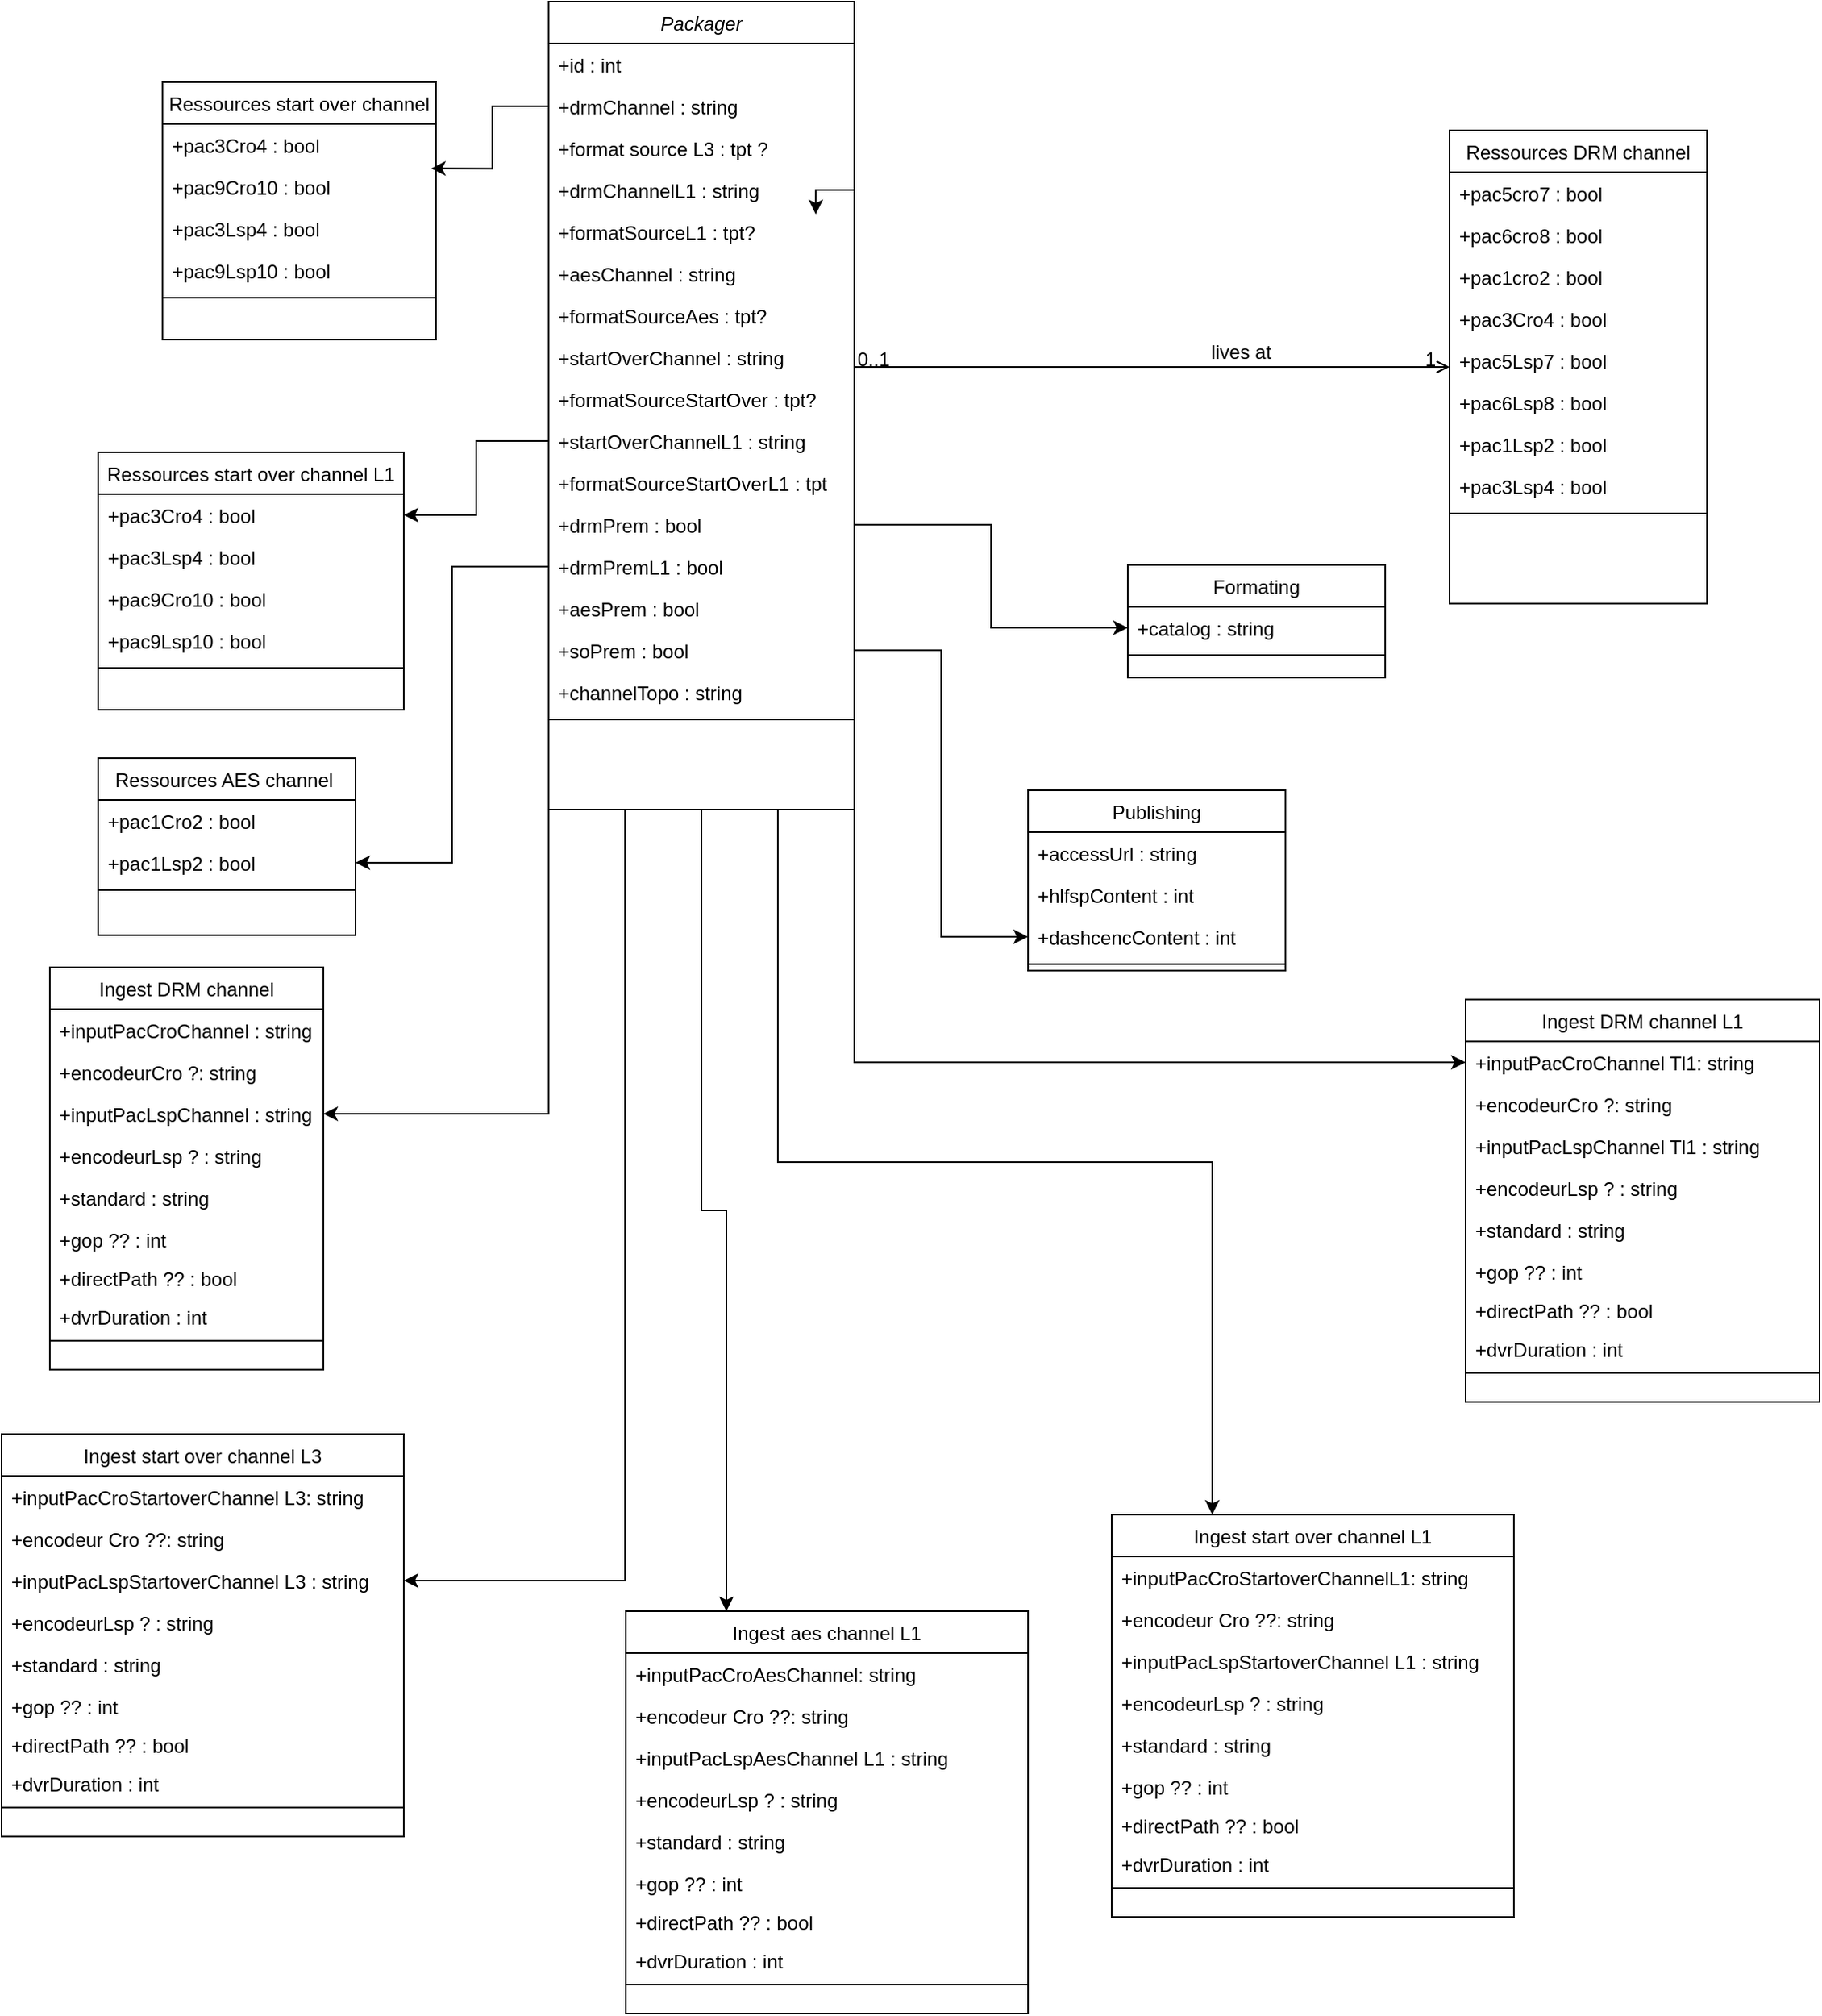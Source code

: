 <mxfile version="21.5.1" type="github">
  <diagram id="C5RBs43oDa-KdzZeNtuy" name="Page-1">
    <mxGraphModel dx="2124" dy="580" grid="1" gridSize="10" guides="1" tooltips="1" connect="1" arrows="1" fold="1" page="1" pageScale="1" pageWidth="827" pageHeight="1169" math="0" shadow="0">
      <root>
        <mxCell id="WIyWlLk6GJQsqaUBKTNV-0" />
        <mxCell id="WIyWlLk6GJQsqaUBKTNV-1" parent="WIyWlLk6GJQsqaUBKTNV-0" />
        <mxCell id="xIP6LmdLplligJ-MeJq0-113" style="edgeStyle=orthogonalEdgeStyle;rounded=0;orthogonalLoop=1;jettySize=auto;html=1;exitX=0;exitY=1;exitDx=0;exitDy=0;entryX=1;entryY=0.5;entryDx=0;entryDy=0;" edge="1" parent="WIyWlLk6GJQsqaUBKTNV-1" source="zkfFHV4jXpPFQw0GAbJ--0" target="xIP6LmdLplligJ-MeJq0-44">
          <mxGeometry relative="1" as="geometry" />
        </mxCell>
        <mxCell id="xIP6LmdLplligJ-MeJq0-120" style="edgeStyle=orthogonalEdgeStyle;rounded=0;orthogonalLoop=1;jettySize=auto;html=1;exitX=1;exitY=1;exitDx=0;exitDy=0;entryX=0;entryY=0.5;entryDx=0;entryDy=0;" edge="1" parent="WIyWlLk6GJQsqaUBKTNV-1" source="zkfFHV4jXpPFQw0GAbJ--0" target="xIP6LmdLplligJ-MeJq0-70">
          <mxGeometry relative="1" as="geometry" />
        </mxCell>
        <mxCell id="xIP6LmdLplligJ-MeJq0-122" style="edgeStyle=orthogonalEdgeStyle;rounded=0;orthogonalLoop=1;jettySize=auto;html=1;exitX=0.75;exitY=1;exitDx=0;exitDy=0;entryX=0.25;entryY=0;entryDx=0;entryDy=0;" edge="1" parent="WIyWlLk6GJQsqaUBKTNV-1" source="zkfFHV4jXpPFQw0GAbJ--0" target="xIP6LmdLplligJ-MeJq0-90">
          <mxGeometry relative="1" as="geometry" />
        </mxCell>
        <mxCell id="xIP6LmdLplligJ-MeJq0-123" style="edgeStyle=orthogonalEdgeStyle;rounded=0;orthogonalLoop=1;jettySize=auto;html=1;exitX=0.25;exitY=1;exitDx=0;exitDy=0;entryX=1;entryY=0.5;entryDx=0;entryDy=0;" edge="1" parent="WIyWlLk6GJQsqaUBKTNV-1" source="zkfFHV4jXpPFQw0GAbJ--0" target="xIP6LmdLplligJ-MeJq0-82">
          <mxGeometry relative="1" as="geometry" />
        </mxCell>
        <mxCell id="xIP6LmdLplligJ-MeJq0-124" style="edgeStyle=orthogonalEdgeStyle;rounded=0;orthogonalLoop=1;jettySize=auto;html=1;exitX=0.5;exitY=1;exitDx=0;exitDy=0;entryX=0.25;entryY=0;entryDx=0;entryDy=0;" edge="1" parent="WIyWlLk6GJQsqaUBKTNV-1" source="zkfFHV4jXpPFQw0GAbJ--0" target="xIP6LmdLplligJ-MeJq0-100">
          <mxGeometry relative="1" as="geometry" />
        </mxCell>
        <mxCell id="zkfFHV4jXpPFQw0GAbJ--0" value="Packager" style="swimlane;fontStyle=2;align=center;verticalAlign=top;childLayout=stackLayout;horizontal=1;startSize=26;horizontalStack=0;resizeParent=1;resizeLast=0;collapsible=1;marginBottom=0;rounded=0;shadow=0;strokeWidth=1;" parent="WIyWlLk6GJQsqaUBKTNV-1" vertex="1">
          <mxGeometry x="210" y="40" width="190" height="502" as="geometry">
            <mxRectangle x="230" y="140" width="160" height="26" as="alternateBounds" />
          </mxGeometry>
        </mxCell>
        <mxCell id="zkfFHV4jXpPFQw0GAbJ--1" value="+id : int" style="text;align=left;verticalAlign=top;spacingLeft=4;spacingRight=4;overflow=hidden;rotatable=0;points=[[0,0.5],[1,0.5]];portConstraint=eastwest;" parent="zkfFHV4jXpPFQw0GAbJ--0" vertex="1">
          <mxGeometry y="26" width="190" height="26" as="geometry" />
        </mxCell>
        <mxCell id="zkfFHV4jXpPFQw0GAbJ--2" value="+drmChannel : string" style="text;align=left;verticalAlign=top;spacingLeft=4;spacingRight=4;overflow=hidden;rotatable=0;points=[[0,0.5],[1,0.5]];portConstraint=eastwest;rounded=0;shadow=0;html=0;" parent="zkfFHV4jXpPFQw0GAbJ--0" vertex="1">
          <mxGeometry y="52" width="190" height="26" as="geometry" />
        </mxCell>
        <mxCell id="zkfFHV4jXpPFQw0GAbJ--3" value="+format source L3 : tpt ?" style="text;align=left;verticalAlign=top;spacingLeft=4;spacingRight=4;overflow=hidden;rotatable=0;points=[[0,0.5],[1,0.5]];portConstraint=eastwest;rounded=0;shadow=0;html=0;" parent="zkfFHV4jXpPFQw0GAbJ--0" vertex="1">
          <mxGeometry y="78" width="190" height="26" as="geometry" />
        </mxCell>
        <mxCell id="xIP6LmdLplligJ-MeJq0-117" style="edgeStyle=orthogonalEdgeStyle;rounded=0;orthogonalLoop=1;jettySize=auto;html=1;exitX=1;exitY=0.5;exitDx=0;exitDy=0;entryX=0.874;entryY=0.081;entryDx=0;entryDy=0;entryPerimeter=0;" edge="1" parent="zkfFHV4jXpPFQw0GAbJ--0" source="xIP6LmdLplligJ-MeJq0-0" target="xIP6LmdLplligJ-MeJq0-1">
          <mxGeometry relative="1" as="geometry" />
        </mxCell>
        <mxCell id="xIP6LmdLplligJ-MeJq0-0" value="+drmChannelL1 : string" style="text;align=left;verticalAlign=top;spacingLeft=4;spacingRight=4;overflow=hidden;rotatable=0;points=[[0,0.5],[1,0.5]];portConstraint=eastwest;rounded=0;shadow=0;html=0;" vertex="1" parent="zkfFHV4jXpPFQw0GAbJ--0">
          <mxGeometry y="104" width="190" height="26" as="geometry" />
        </mxCell>
        <mxCell id="xIP6LmdLplligJ-MeJq0-1" value="+formatSourceL1 : tpt?" style="text;align=left;verticalAlign=top;spacingLeft=4;spacingRight=4;overflow=hidden;rotatable=0;points=[[0,0.5],[1,0.5]];portConstraint=eastwest;rounded=0;shadow=0;html=0;" vertex="1" parent="zkfFHV4jXpPFQw0GAbJ--0">
          <mxGeometry y="130" width="190" height="26" as="geometry" />
        </mxCell>
        <mxCell id="xIP6LmdLplligJ-MeJq0-2" value="+aesChannel : string" style="text;align=left;verticalAlign=top;spacingLeft=4;spacingRight=4;overflow=hidden;rotatable=0;points=[[0,0.5],[1,0.5]];portConstraint=eastwest;rounded=0;shadow=0;html=0;" vertex="1" parent="zkfFHV4jXpPFQw0GAbJ--0">
          <mxGeometry y="156" width="190" height="26" as="geometry" />
        </mxCell>
        <mxCell id="xIP6LmdLplligJ-MeJq0-3" value="+formatSourceAes : tpt?" style="text;align=left;verticalAlign=top;spacingLeft=4;spacingRight=4;overflow=hidden;rotatable=0;points=[[0,0.5],[1,0.5]];portConstraint=eastwest;rounded=0;shadow=0;html=0;" vertex="1" parent="zkfFHV4jXpPFQw0GAbJ--0">
          <mxGeometry y="182" width="190" height="26" as="geometry" />
        </mxCell>
        <mxCell id="xIP6LmdLplligJ-MeJq0-4" value="+startOverChannel : string" style="text;align=left;verticalAlign=top;spacingLeft=4;spacingRight=4;overflow=hidden;rotatable=0;points=[[0,0.5],[1,0.5]];portConstraint=eastwest;rounded=0;shadow=0;html=0;" vertex="1" parent="zkfFHV4jXpPFQw0GAbJ--0">
          <mxGeometry y="208" width="190" height="26" as="geometry" />
        </mxCell>
        <mxCell id="xIP6LmdLplligJ-MeJq0-5" value="+formatSourceStartOver : tpt?" style="text;align=left;verticalAlign=top;spacingLeft=4;spacingRight=4;overflow=hidden;rotatable=0;points=[[0,0.5],[1,0.5]];portConstraint=eastwest;rounded=0;shadow=0;html=0;" vertex="1" parent="zkfFHV4jXpPFQw0GAbJ--0">
          <mxGeometry y="234" width="190" height="26" as="geometry" />
        </mxCell>
        <mxCell id="xIP6LmdLplligJ-MeJq0-6" value="+startOverChannelL1 : string" style="text;align=left;verticalAlign=top;spacingLeft=4;spacingRight=4;overflow=hidden;rotatable=0;points=[[0,0.5],[1,0.5]];portConstraint=eastwest;rounded=0;shadow=0;html=0;" vertex="1" parent="zkfFHV4jXpPFQw0GAbJ--0">
          <mxGeometry y="260" width="190" height="26" as="geometry" />
        </mxCell>
        <mxCell id="xIP6LmdLplligJ-MeJq0-7" value="+formatSourceStartOverL1 : tpt" style="text;align=left;verticalAlign=top;spacingLeft=4;spacingRight=4;overflow=hidden;rotatable=0;points=[[0,0.5],[1,0.5]];portConstraint=eastwest;rounded=0;shadow=0;html=0;" vertex="1" parent="zkfFHV4jXpPFQw0GAbJ--0">
          <mxGeometry y="286" width="190" height="26" as="geometry" />
        </mxCell>
        <mxCell id="xIP6LmdLplligJ-MeJq0-8" value="+drmPrem : bool" style="text;align=left;verticalAlign=top;spacingLeft=4;spacingRight=4;overflow=hidden;rotatable=0;points=[[0,0.5],[1,0.5]];portConstraint=eastwest;rounded=0;shadow=0;html=0;" vertex="1" parent="zkfFHV4jXpPFQw0GAbJ--0">
          <mxGeometry y="312" width="190" height="26" as="geometry" />
        </mxCell>
        <mxCell id="xIP6LmdLplligJ-MeJq0-9" value="+drmPremL1 : bool" style="text;align=left;verticalAlign=top;spacingLeft=4;spacingRight=4;overflow=hidden;rotatable=0;points=[[0,0.5],[1,0.5]];portConstraint=eastwest;rounded=0;shadow=0;html=0;" vertex="1" parent="zkfFHV4jXpPFQw0GAbJ--0">
          <mxGeometry y="338" width="190" height="26" as="geometry" />
        </mxCell>
        <mxCell id="xIP6LmdLplligJ-MeJq0-10" value="+aesPrem : bool" style="text;align=left;verticalAlign=top;spacingLeft=4;spacingRight=4;overflow=hidden;rotatable=0;points=[[0,0.5],[1,0.5]];portConstraint=eastwest;rounded=0;shadow=0;html=0;" vertex="1" parent="zkfFHV4jXpPFQw0GAbJ--0">
          <mxGeometry y="364" width="190" height="26" as="geometry" />
        </mxCell>
        <mxCell id="xIP6LmdLplligJ-MeJq0-11" value="+soPrem : bool" style="text;align=left;verticalAlign=top;spacingLeft=4;spacingRight=4;overflow=hidden;rotatable=0;points=[[0,0.5],[1,0.5]];portConstraint=eastwest;rounded=0;shadow=0;html=0;" vertex="1" parent="zkfFHV4jXpPFQw0GAbJ--0">
          <mxGeometry y="390" width="190" height="26" as="geometry" />
        </mxCell>
        <mxCell id="xIP6LmdLplligJ-MeJq0-12" value="+channelTopo : string" style="text;align=left;verticalAlign=top;spacingLeft=4;spacingRight=4;overflow=hidden;rotatable=0;points=[[0,0.5],[1,0.5]];portConstraint=eastwest;rounded=0;shadow=0;html=0;" vertex="1" parent="zkfFHV4jXpPFQw0GAbJ--0">
          <mxGeometry y="416" width="190" height="26" as="geometry" />
        </mxCell>
        <mxCell id="zkfFHV4jXpPFQw0GAbJ--4" value="" style="line;html=1;strokeWidth=1;align=left;verticalAlign=middle;spacingTop=-1;spacingLeft=3;spacingRight=3;rotatable=0;labelPosition=right;points=[];portConstraint=eastwest;" parent="zkfFHV4jXpPFQw0GAbJ--0" vertex="1">
          <mxGeometry y="442" width="190" height="8" as="geometry" />
        </mxCell>
        <mxCell id="zkfFHV4jXpPFQw0GAbJ--17" value="Ressources DRM channel" style="swimlane;fontStyle=0;align=center;verticalAlign=top;childLayout=stackLayout;horizontal=1;startSize=26;horizontalStack=0;resizeParent=1;resizeLast=0;collapsible=1;marginBottom=0;rounded=0;shadow=0;strokeWidth=1;" parent="WIyWlLk6GJQsqaUBKTNV-1" vertex="1">
          <mxGeometry x="770" y="120" width="160" height="294" as="geometry">
            <mxRectangle x="550" y="140" width="160" height="26" as="alternateBounds" />
          </mxGeometry>
        </mxCell>
        <mxCell id="zkfFHV4jXpPFQw0GAbJ--18" value="+pac5cro7 : bool" style="text;align=left;verticalAlign=top;spacingLeft=4;spacingRight=4;overflow=hidden;rotatable=0;points=[[0,0.5],[1,0.5]];portConstraint=eastwest;" parent="zkfFHV4jXpPFQw0GAbJ--17" vertex="1">
          <mxGeometry y="26" width="160" height="26" as="geometry" />
        </mxCell>
        <mxCell id="zkfFHV4jXpPFQw0GAbJ--19" value="+pac6cro8 : bool" style="text;align=left;verticalAlign=top;spacingLeft=4;spacingRight=4;overflow=hidden;rotatable=0;points=[[0,0.5],[1,0.5]];portConstraint=eastwest;rounded=0;shadow=0;html=0;" parent="zkfFHV4jXpPFQw0GAbJ--17" vertex="1">
          <mxGeometry y="52" width="160" height="26" as="geometry" />
        </mxCell>
        <mxCell id="zkfFHV4jXpPFQw0GAbJ--20" value="+pac1cro2 : bool" style="text;align=left;verticalAlign=top;spacingLeft=4;spacingRight=4;overflow=hidden;rotatable=0;points=[[0,0.5],[1,0.5]];portConstraint=eastwest;rounded=0;shadow=0;html=0;" parent="zkfFHV4jXpPFQw0GAbJ--17" vertex="1">
          <mxGeometry y="78" width="160" height="26" as="geometry" />
        </mxCell>
        <mxCell id="zkfFHV4jXpPFQw0GAbJ--21" value="+pac3Cro4 : bool" style="text;align=left;verticalAlign=top;spacingLeft=4;spacingRight=4;overflow=hidden;rotatable=0;points=[[0,0.5],[1,0.5]];portConstraint=eastwest;rounded=0;shadow=0;html=0;" parent="zkfFHV4jXpPFQw0GAbJ--17" vertex="1">
          <mxGeometry y="104" width="160" height="26" as="geometry" />
        </mxCell>
        <mxCell id="zkfFHV4jXpPFQw0GAbJ--22" value="+pac5Lsp7 : bool" style="text;align=left;verticalAlign=top;spacingLeft=4;spacingRight=4;overflow=hidden;rotatable=0;points=[[0,0.5],[1,0.5]];portConstraint=eastwest;rounded=0;shadow=0;html=0;" parent="zkfFHV4jXpPFQw0GAbJ--17" vertex="1">
          <mxGeometry y="130" width="160" height="26" as="geometry" />
        </mxCell>
        <mxCell id="xIP6LmdLplligJ-MeJq0-14" value="+pac6Lsp8 : bool" style="text;align=left;verticalAlign=top;spacingLeft=4;spacingRight=4;overflow=hidden;rotatable=0;points=[[0,0.5],[1,0.5]];portConstraint=eastwest;rounded=0;shadow=0;html=0;" vertex="1" parent="zkfFHV4jXpPFQw0GAbJ--17">
          <mxGeometry y="156" width="160" height="26" as="geometry" />
        </mxCell>
        <mxCell id="xIP6LmdLplligJ-MeJq0-15" value="+pac1Lsp2 : bool" style="text;align=left;verticalAlign=top;spacingLeft=4;spacingRight=4;overflow=hidden;rotatable=0;points=[[0,0.5],[1,0.5]];portConstraint=eastwest;rounded=0;shadow=0;html=0;" vertex="1" parent="zkfFHV4jXpPFQw0GAbJ--17">
          <mxGeometry y="182" width="160" height="26" as="geometry" />
        </mxCell>
        <mxCell id="xIP6LmdLplligJ-MeJq0-16" value="+pac3Lsp4 : bool" style="text;align=left;verticalAlign=top;spacingLeft=4;spacingRight=4;overflow=hidden;rotatable=0;points=[[0,0.5],[1,0.5]];portConstraint=eastwest;rounded=0;shadow=0;html=0;" vertex="1" parent="zkfFHV4jXpPFQw0GAbJ--17">
          <mxGeometry y="208" width="160" height="26" as="geometry" />
        </mxCell>
        <mxCell id="zkfFHV4jXpPFQw0GAbJ--23" value="" style="line;html=1;strokeWidth=1;align=left;verticalAlign=middle;spacingTop=-1;spacingLeft=3;spacingRight=3;rotatable=0;labelPosition=right;points=[];portConstraint=eastwest;" parent="zkfFHV4jXpPFQw0GAbJ--17" vertex="1">
          <mxGeometry y="234" width="160" height="8" as="geometry" />
        </mxCell>
        <mxCell id="zkfFHV4jXpPFQw0GAbJ--26" value="" style="endArrow=open;shadow=0;strokeWidth=1;rounded=0;endFill=1;edgeStyle=elbowEdgeStyle;elbow=vertical;" parent="WIyWlLk6GJQsqaUBKTNV-1" source="zkfFHV4jXpPFQw0GAbJ--0" target="zkfFHV4jXpPFQw0GAbJ--17" edge="1">
          <mxGeometry x="0.5" y="41" relative="1" as="geometry">
            <mxPoint x="380" y="192" as="sourcePoint" />
            <mxPoint x="540" y="192" as="targetPoint" />
            <mxPoint x="-40" y="32" as="offset" />
          </mxGeometry>
        </mxCell>
        <mxCell id="zkfFHV4jXpPFQw0GAbJ--27" value="0..1" style="resizable=0;align=left;verticalAlign=bottom;labelBackgroundColor=none;fontSize=12;" parent="zkfFHV4jXpPFQw0GAbJ--26" connectable="0" vertex="1">
          <mxGeometry x="-1" relative="1" as="geometry">
            <mxPoint y="4" as="offset" />
          </mxGeometry>
        </mxCell>
        <mxCell id="zkfFHV4jXpPFQw0GAbJ--28" value="1" style="resizable=0;align=right;verticalAlign=bottom;labelBackgroundColor=none;fontSize=12;" parent="zkfFHV4jXpPFQw0GAbJ--26" connectable="0" vertex="1">
          <mxGeometry x="1" relative="1" as="geometry">
            <mxPoint x="-7" y="4" as="offset" />
          </mxGeometry>
        </mxCell>
        <mxCell id="zkfFHV4jXpPFQw0GAbJ--29" value="lives at" style="text;html=1;resizable=0;points=[];;align=center;verticalAlign=middle;labelBackgroundColor=none;rounded=0;shadow=0;strokeWidth=1;fontSize=12;" parent="zkfFHV4jXpPFQw0GAbJ--26" vertex="1" connectable="0">
          <mxGeometry x="0.5" y="49" relative="1" as="geometry">
            <mxPoint x="-38" y="40" as="offset" />
          </mxGeometry>
        </mxCell>
        <mxCell id="xIP6LmdLplligJ-MeJq0-17" value="Ressources start over channel" style="swimlane;fontStyle=0;align=center;verticalAlign=top;childLayout=stackLayout;horizontal=1;startSize=26;horizontalStack=0;resizeParent=1;resizeLast=0;collapsible=1;marginBottom=0;rounded=0;shadow=0;strokeWidth=1;" vertex="1" parent="WIyWlLk6GJQsqaUBKTNV-1">
          <mxGeometry x="-30" y="90" width="170" height="160" as="geometry">
            <mxRectangle x="550" y="140" width="160" height="26" as="alternateBounds" />
          </mxGeometry>
        </mxCell>
        <mxCell id="xIP6LmdLplligJ-MeJq0-18" value="+pac3Cro4 : bool" style="text;align=left;verticalAlign=top;spacingLeft=4;spacingRight=4;overflow=hidden;rotatable=0;points=[[0,0.5],[1,0.5]];portConstraint=eastwest;" vertex="1" parent="xIP6LmdLplligJ-MeJq0-17">
          <mxGeometry y="26" width="170" height="26" as="geometry" />
        </mxCell>
        <mxCell id="xIP6LmdLplligJ-MeJq0-19" value="+pac9Cro10 : bool" style="text;align=left;verticalAlign=top;spacingLeft=4;spacingRight=4;overflow=hidden;rotatable=0;points=[[0,0.5],[1,0.5]];portConstraint=eastwest;rounded=0;shadow=0;html=0;" vertex="1" parent="xIP6LmdLplligJ-MeJq0-17">
          <mxGeometry y="52" width="170" height="26" as="geometry" />
        </mxCell>
        <mxCell id="xIP6LmdLplligJ-MeJq0-20" value="+pac3Lsp4 : bool" style="text;align=left;verticalAlign=top;spacingLeft=4;spacingRight=4;overflow=hidden;rotatable=0;points=[[0,0.5],[1,0.5]];portConstraint=eastwest;rounded=0;shadow=0;html=0;" vertex="1" parent="xIP6LmdLplligJ-MeJq0-17">
          <mxGeometry y="78" width="170" height="26" as="geometry" />
        </mxCell>
        <mxCell id="xIP6LmdLplligJ-MeJq0-21" value="+pac9Lsp10 : bool" style="text;align=left;verticalAlign=top;spacingLeft=4;spacingRight=4;overflow=hidden;rotatable=0;points=[[0,0.5],[1,0.5]];portConstraint=eastwest;rounded=0;shadow=0;html=0;" vertex="1" parent="xIP6LmdLplligJ-MeJq0-17">
          <mxGeometry y="104" width="170" height="26" as="geometry" />
        </mxCell>
        <mxCell id="xIP6LmdLplligJ-MeJq0-23" value="" style="line;html=1;strokeWidth=1;align=left;verticalAlign=middle;spacingTop=-1;spacingLeft=3;spacingRight=3;rotatable=0;labelPosition=right;points=[];portConstraint=eastwest;" vertex="1" parent="xIP6LmdLplligJ-MeJq0-17">
          <mxGeometry y="130" width="170" height="8" as="geometry" />
        </mxCell>
        <mxCell id="xIP6LmdLplligJ-MeJq0-29" value="Ressources start over channel L1" style="swimlane;fontStyle=0;align=center;verticalAlign=top;childLayout=stackLayout;horizontal=1;startSize=26;horizontalStack=0;resizeParent=1;resizeLast=0;collapsible=1;marginBottom=0;rounded=0;shadow=0;strokeWidth=1;" vertex="1" parent="WIyWlLk6GJQsqaUBKTNV-1">
          <mxGeometry x="-70" y="320" width="190" height="160" as="geometry">
            <mxRectangle x="550" y="140" width="160" height="26" as="alternateBounds" />
          </mxGeometry>
        </mxCell>
        <mxCell id="xIP6LmdLplligJ-MeJq0-30" value="+pac3Cro4 : bool" style="text;align=left;verticalAlign=top;spacingLeft=4;spacingRight=4;overflow=hidden;rotatable=0;points=[[0,0.5],[1,0.5]];portConstraint=eastwest;" vertex="1" parent="xIP6LmdLplligJ-MeJq0-29">
          <mxGeometry y="26" width="190" height="26" as="geometry" />
        </mxCell>
        <mxCell id="xIP6LmdLplligJ-MeJq0-32" value="+pac3Lsp4 : bool" style="text;align=left;verticalAlign=top;spacingLeft=4;spacingRight=4;overflow=hidden;rotatable=0;points=[[0,0.5],[1,0.5]];portConstraint=eastwest;rounded=0;shadow=0;html=0;" vertex="1" parent="xIP6LmdLplligJ-MeJq0-29">
          <mxGeometry y="52" width="190" height="26" as="geometry" />
        </mxCell>
        <mxCell id="xIP6LmdLplligJ-MeJq0-31" value="+pac9Cro10 : bool" style="text;align=left;verticalAlign=top;spacingLeft=4;spacingRight=4;overflow=hidden;rotatable=0;points=[[0,0.5],[1,0.5]];portConstraint=eastwest;rounded=0;shadow=0;html=0;" vertex="1" parent="xIP6LmdLplligJ-MeJq0-29">
          <mxGeometry y="78" width="190" height="26" as="geometry" />
        </mxCell>
        <mxCell id="xIP6LmdLplligJ-MeJq0-33" value="+pac9Lsp10 : bool" style="text;align=left;verticalAlign=top;spacingLeft=4;spacingRight=4;overflow=hidden;rotatable=0;points=[[0,0.5],[1,0.5]];portConstraint=eastwest;rounded=0;shadow=0;html=0;" vertex="1" parent="xIP6LmdLplligJ-MeJq0-29">
          <mxGeometry y="104" width="190" height="26" as="geometry" />
        </mxCell>
        <mxCell id="xIP6LmdLplligJ-MeJq0-34" value="" style="line;html=1;strokeWidth=1;align=left;verticalAlign=middle;spacingTop=-1;spacingLeft=3;spacingRight=3;rotatable=0;labelPosition=right;points=[];portConstraint=eastwest;" vertex="1" parent="xIP6LmdLplligJ-MeJq0-29">
          <mxGeometry y="130" width="190" height="8" as="geometry" />
        </mxCell>
        <mxCell id="xIP6LmdLplligJ-MeJq0-35" value="Ressources AES channel " style="swimlane;fontStyle=0;align=center;verticalAlign=top;childLayout=stackLayout;horizontal=1;startSize=26;horizontalStack=0;resizeParent=1;resizeLast=0;collapsible=1;marginBottom=0;rounded=0;shadow=0;strokeWidth=1;" vertex="1" parent="WIyWlLk6GJQsqaUBKTNV-1">
          <mxGeometry x="-70" y="510" width="160" height="110" as="geometry">
            <mxRectangle x="550" y="140" width="160" height="26" as="alternateBounds" />
          </mxGeometry>
        </mxCell>
        <mxCell id="xIP6LmdLplligJ-MeJq0-36" value="+pac1Cro2 : bool" style="text;align=left;verticalAlign=top;spacingLeft=4;spacingRight=4;overflow=hidden;rotatable=0;points=[[0,0.5],[1,0.5]];portConstraint=eastwest;" vertex="1" parent="xIP6LmdLplligJ-MeJq0-35">
          <mxGeometry y="26" width="160" height="26" as="geometry" />
        </mxCell>
        <mxCell id="xIP6LmdLplligJ-MeJq0-37" value="+pac1Lsp2 : bool" style="text;align=left;verticalAlign=top;spacingLeft=4;spacingRight=4;overflow=hidden;rotatable=0;points=[[0,0.5],[1,0.5]];portConstraint=eastwest;rounded=0;shadow=0;html=0;" vertex="1" parent="xIP6LmdLplligJ-MeJq0-35">
          <mxGeometry y="52" width="160" height="26" as="geometry" />
        </mxCell>
        <mxCell id="xIP6LmdLplligJ-MeJq0-40" value="" style="line;html=1;strokeWidth=1;align=left;verticalAlign=middle;spacingTop=-1;spacingLeft=3;spacingRight=3;rotatable=0;labelPosition=right;points=[];portConstraint=eastwest;" vertex="1" parent="xIP6LmdLplligJ-MeJq0-35">
          <mxGeometry y="78" width="160" height="8" as="geometry" />
        </mxCell>
        <mxCell id="xIP6LmdLplligJ-MeJq0-41" value="Ingest DRM channel" style="swimlane;fontStyle=0;align=center;verticalAlign=top;childLayout=stackLayout;horizontal=1;startSize=26;horizontalStack=0;resizeParent=1;resizeLast=0;collapsible=1;marginBottom=0;rounded=0;shadow=0;strokeWidth=1;" vertex="1" parent="WIyWlLk6GJQsqaUBKTNV-1">
          <mxGeometry x="-100" y="640" width="170" height="250" as="geometry">
            <mxRectangle x="550" y="140" width="160" height="26" as="alternateBounds" />
          </mxGeometry>
        </mxCell>
        <mxCell id="xIP6LmdLplligJ-MeJq0-42" value="+inputPacCroChannel : string" style="text;align=left;verticalAlign=top;spacingLeft=4;spacingRight=4;overflow=hidden;rotatable=0;points=[[0,0.5],[1,0.5]];portConstraint=eastwest;" vertex="1" parent="xIP6LmdLplligJ-MeJq0-41">
          <mxGeometry y="26" width="170" height="26" as="geometry" />
        </mxCell>
        <mxCell id="xIP6LmdLplligJ-MeJq0-43" value="+encodeurCro ?: string" style="text;align=left;verticalAlign=top;spacingLeft=4;spacingRight=4;overflow=hidden;rotatable=0;points=[[0,0.5],[1,0.5]];portConstraint=eastwest;rounded=0;shadow=0;html=0;" vertex="1" parent="xIP6LmdLplligJ-MeJq0-41">
          <mxGeometry y="52" width="170" height="26" as="geometry" />
        </mxCell>
        <mxCell id="xIP6LmdLplligJ-MeJq0-44" value="+inputPacLspChannel : string" style="text;align=left;verticalAlign=top;spacingLeft=4;spacingRight=4;overflow=hidden;rotatable=0;points=[[0,0.5],[1,0.5]];portConstraint=eastwest;rounded=0;shadow=0;html=0;" vertex="1" parent="xIP6LmdLplligJ-MeJq0-41">
          <mxGeometry y="78" width="170" height="26" as="geometry" />
        </mxCell>
        <mxCell id="xIP6LmdLplligJ-MeJq0-45" value="+encodeurLsp ? : string" style="text;align=left;verticalAlign=top;spacingLeft=4;spacingRight=4;overflow=hidden;rotatable=0;points=[[0,0.5],[1,0.5]];portConstraint=eastwest;rounded=0;shadow=0;html=0;" vertex="1" parent="xIP6LmdLplligJ-MeJq0-41">
          <mxGeometry y="104" width="170" height="26" as="geometry" />
        </mxCell>
        <mxCell id="xIP6LmdLplligJ-MeJq0-47" value="+standard : string" style="text;align=left;verticalAlign=top;spacingLeft=4;spacingRight=4;overflow=hidden;rotatable=0;points=[[0,0.5],[1,0.5]];portConstraint=eastwest;rounded=0;shadow=0;html=0;" vertex="1" parent="xIP6LmdLplligJ-MeJq0-41">
          <mxGeometry y="130" width="170" height="26" as="geometry" />
        </mxCell>
        <mxCell id="xIP6LmdLplligJ-MeJq0-49" value="+gop ?? : int" style="text;align=left;verticalAlign=top;spacingLeft=4;spacingRight=4;overflow=hidden;rotatable=0;points=[[0,0.5],[1,0.5]];portConstraint=eastwest;rounded=0;shadow=0;html=0;" vertex="1" parent="xIP6LmdLplligJ-MeJq0-41">
          <mxGeometry y="156" width="170" height="24" as="geometry" />
        </mxCell>
        <mxCell id="xIP6LmdLplligJ-MeJq0-48" value="+directPath ?? : bool" style="text;align=left;verticalAlign=top;spacingLeft=4;spacingRight=4;overflow=hidden;rotatable=0;points=[[0,0.5],[1,0.5]];portConstraint=eastwest;rounded=0;shadow=0;html=0;" vertex="1" parent="xIP6LmdLplligJ-MeJq0-41">
          <mxGeometry y="180" width="170" height="24" as="geometry" />
        </mxCell>
        <mxCell id="xIP6LmdLplligJ-MeJq0-50" value="+dvrDuration : int" style="text;align=left;verticalAlign=top;spacingLeft=4;spacingRight=4;overflow=hidden;rotatable=0;points=[[0,0.5],[1,0.5]];portConstraint=eastwest;rounded=0;shadow=0;html=0;" vertex="1" parent="xIP6LmdLplligJ-MeJq0-41">
          <mxGeometry y="204" width="170" height="24" as="geometry" />
        </mxCell>
        <mxCell id="xIP6LmdLplligJ-MeJq0-46" value="" style="line;html=1;strokeWidth=1;align=left;verticalAlign=middle;spacingTop=-1;spacingLeft=3;spacingRight=3;rotatable=0;labelPosition=right;points=[];portConstraint=eastwest;" vertex="1" parent="xIP6LmdLplligJ-MeJq0-41">
          <mxGeometry y="228" width="170" height="8" as="geometry" />
        </mxCell>
        <mxCell id="xIP6LmdLplligJ-MeJq0-53" value="Formating" style="swimlane;fontStyle=0;align=center;verticalAlign=top;childLayout=stackLayout;horizontal=1;startSize=26;horizontalStack=0;resizeParent=1;resizeLast=0;collapsible=1;marginBottom=0;rounded=0;shadow=0;strokeWidth=1;" vertex="1" parent="WIyWlLk6GJQsqaUBKTNV-1">
          <mxGeometry x="570" y="390" width="160" height="70" as="geometry">
            <mxRectangle x="550" y="140" width="160" height="26" as="alternateBounds" />
          </mxGeometry>
        </mxCell>
        <mxCell id="xIP6LmdLplligJ-MeJq0-54" value="+catalog : string" style="text;align=left;verticalAlign=top;spacingLeft=4;spacingRight=4;overflow=hidden;rotatable=0;points=[[0,0.5],[1,0.5]];portConstraint=eastwest;" vertex="1" parent="xIP6LmdLplligJ-MeJq0-53">
          <mxGeometry y="26" width="160" height="26" as="geometry" />
        </mxCell>
        <mxCell id="xIP6LmdLplligJ-MeJq0-56" value="" style="line;html=1;strokeWidth=1;align=left;verticalAlign=middle;spacingTop=-1;spacingLeft=3;spacingRight=3;rotatable=0;labelPosition=right;points=[];portConstraint=eastwest;" vertex="1" parent="xIP6LmdLplligJ-MeJq0-53">
          <mxGeometry y="52" width="160" height="8" as="geometry" />
        </mxCell>
        <mxCell id="xIP6LmdLplligJ-MeJq0-57" value="Publishing" style="swimlane;fontStyle=0;align=center;verticalAlign=top;childLayout=stackLayout;horizontal=1;startSize=26;horizontalStack=0;resizeParent=1;resizeLast=0;collapsible=1;marginBottom=0;rounded=0;shadow=0;strokeWidth=1;" vertex="1" parent="WIyWlLk6GJQsqaUBKTNV-1">
          <mxGeometry x="508" y="530" width="160" height="112" as="geometry">
            <mxRectangle x="550" y="140" width="160" height="26" as="alternateBounds" />
          </mxGeometry>
        </mxCell>
        <mxCell id="xIP6LmdLplligJ-MeJq0-89" value="+accessUrl : string" style="text;align=left;verticalAlign=top;spacingLeft=4;spacingRight=4;overflow=hidden;rotatable=0;points=[[0,0.5],[1,0.5]];portConstraint=eastwest;" vertex="1" parent="xIP6LmdLplligJ-MeJq0-57">
          <mxGeometry y="26" width="160" height="26" as="geometry" />
        </mxCell>
        <mxCell id="xIP6LmdLplligJ-MeJq0-58" value="+hlfspContent : int" style="text;align=left;verticalAlign=top;spacingLeft=4;spacingRight=4;overflow=hidden;rotatable=0;points=[[0,0.5],[1,0.5]];portConstraint=eastwest;" vertex="1" parent="xIP6LmdLplligJ-MeJq0-57">
          <mxGeometry y="52" width="160" height="26" as="geometry" />
        </mxCell>
        <mxCell id="xIP6LmdLplligJ-MeJq0-59" value="+dashcencContent : int" style="text;align=left;verticalAlign=top;spacingLeft=4;spacingRight=4;overflow=hidden;rotatable=0;points=[[0,0.5],[1,0.5]];portConstraint=eastwest;rounded=0;shadow=0;html=0;" vertex="1" parent="xIP6LmdLplligJ-MeJq0-57">
          <mxGeometry y="78" width="160" height="26" as="geometry" />
        </mxCell>
        <mxCell id="xIP6LmdLplligJ-MeJq0-66" value="" style="line;html=1;strokeWidth=1;align=left;verticalAlign=middle;spacingTop=-1;spacingLeft=3;spacingRight=3;rotatable=0;labelPosition=right;points=[];portConstraint=eastwest;" vertex="1" parent="xIP6LmdLplligJ-MeJq0-57">
          <mxGeometry y="104" width="160" height="8" as="geometry" />
        </mxCell>
        <mxCell id="xIP6LmdLplligJ-MeJq0-69" value="Ingest DRM channel L1" style="swimlane;fontStyle=0;align=center;verticalAlign=top;childLayout=stackLayout;horizontal=1;startSize=26;horizontalStack=0;resizeParent=1;resizeLast=0;collapsible=1;marginBottom=0;rounded=0;shadow=0;strokeWidth=1;" vertex="1" parent="WIyWlLk6GJQsqaUBKTNV-1">
          <mxGeometry x="780" y="660" width="220" height="250" as="geometry">
            <mxRectangle x="550" y="140" width="160" height="26" as="alternateBounds" />
          </mxGeometry>
        </mxCell>
        <mxCell id="xIP6LmdLplligJ-MeJq0-70" value="+inputPacCroChannel Tl1: string" style="text;align=left;verticalAlign=top;spacingLeft=4;spacingRight=4;overflow=hidden;rotatable=0;points=[[0,0.5],[1,0.5]];portConstraint=eastwest;" vertex="1" parent="xIP6LmdLplligJ-MeJq0-69">
          <mxGeometry y="26" width="220" height="26" as="geometry" />
        </mxCell>
        <mxCell id="xIP6LmdLplligJ-MeJq0-71" value="+encodeurCro ?: string" style="text;align=left;verticalAlign=top;spacingLeft=4;spacingRight=4;overflow=hidden;rotatable=0;points=[[0,0.5],[1,0.5]];portConstraint=eastwest;rounded=0;shadow=0;html=0;" vertex="1" parent="xIP6LmdLplligJ-MeJq0-69">
          <mxGeometry y="52" width="220" height="26" as="geometry" />
        </mxCell>
        <mxCell id="xIP6LmdLplligJ-MeJq0-72" value="+inputPacLspChannel Tl1 : string" style="text;align=left;verticalAlign=top;spacingLeft=4;spacingRight=4;overflow=hidden;rotatable=0;points=[[0,0.5],[1,0.5]];portConstraint=eastwest;rounded=0;shadow=0;html=0;" vertex="1" parent="xIP6LmdLplligJ-MeJq0-69">
          <mxGeometry y="78" width="220" height="26" as="geometry" />
        </mxCell>
        <mxCell id="xIP6LmdLplligJ-MeJq0-73" value="+encodeurLsp ? : string" style="text;align=left;verticalAlign=top;spacingLeft=4;spacingRight=4;overflow=hidden;rotatable=0;points=[[0,0.5],[1,0.5]];portConstraint=eastwest;rounded=0;shadow=0;html=0;" vertex="1" parent="xIP6LmdLplligJ-MeJq0-69">
          <mxGeometry y="104" width="220" height="26" as="geometry" />
        </mxCell>
        <mxCell id="xIP6LmdLplligJ-MeJq0-74" value="+standard : string" style="text;align=left;verticalAlign=top;spacingLeft=4;spacingRight=4;overflow=hidden;rotatable=0;points=[[0,0.5],[1,0.5]];portConstraint=eastwest;rounded=0;shadow=0;html=0;" vertex="1" parent="xIP6LmdLplligJ-MeJq0-69">
          <mxGeometry y="130" width="220" height="26" as="geometry" />
        </mxCell>
        <mxCell id="xIP6LmdLplligJ-MeJq0-75" value="+gop ?? : int" style="text;align=left;verticalAlign=top;spacingLeft=4;spacingRight=4;overflow=hidden;rotatable=0;points=[[0,0.5],[1,0.5]];portConstraint=eastwest;rounded=0;shadow=0;html=0;" vertex="1" parent="xIP6LmdLplligJ-MeJq0-69">
          <mxGeometry y="156" width="220" height="24" as="geometry" />
        </mxCell>
        <mxCell id="xIP6LmdLplligJ-MeJq0-76" value="+directPath ?? : bool" style="text;align=left;verticalAlign=top;spacingLeft=4;spacingRight=4;overflow=hidden;rotatable=0;points=[[0,0.5],[1,0.5]];portConstraint=eastwest;rounded=0;shadow=0;html=0;" vertex="1" parent="xIP6LmdLplligJ-MeJq0-69">
          <mxGeometry y="180" width="220" height="24" as="geometry" />
        </mxCell>
        <mxCell id="xIP6LmdLplligJ-MeJq0-77" value="+dvrDuration : int" style="text;align=left;verticalAlign=top;spacingLeft=4;spacingRight=4;overflow=hidden;rotatable=0;points=[[0,0.5],[1,0.5]];portConstraint=eastwest;rounded=0;shadow=0;html=0;" vertex="1" parent="xIP6LmdLplligJ-MeJq0-69">
          <mxGeometry y="204" width="220" height="24" as="geometry" />
        </mxCell>
        <mxCell id="xIP6LmdLplligJ-MeJq0-78" value="" style="line;html=1;strokeWidth=1;align=left;verticalAlign=middle;spacingTop=-1;spacingLeft=3;spacingRight=3;rotatable=0;labelPosition=right;points=[];portConstraint=eastwest;" vertex="1" parent="xIP6LmdLplligJ-MeJq0-69">
          <mxGeometry y="228" width="220" height="8" as="geometry" />
        </mxCell>
        <mxCell id="xIP6LmdLplligJ-MeJq0-79" value="Ingest start over channel L3" style="swimlane;fontStyle=0;align=center;verticalAlign=top;childLayout=stackLayout;horizontal=1;startSize=26;horizontalStack=0;resizeParent=1;resizeLast=0;collapsible=1;marginBottom=0;rounded=0;shadow=0;strokeWidth=1;" vertex="1" parent="WIyWlLk6GJQsqaUBKTNV-1">
          <mxGeometry x="-130" y="930" width="250" height="250" as="geometry">
            <mxRectangle x="550" y="140" width="160" height="26" as="alternateBounds" />
          </mxGeometry>
        </mxCell>
        <mxCell id="xIP6LmdLplligJ-MeJq0-80" value="+inputPacCroStartoverChannel L3: string" style="text;align=left;verticalAlign=top;spacingLeft=4;spacingRight=4;overflow=hidden;rotatable=0;points=[[0,0.5],[1,0.5]];portConstraint=eastwest;" vertex="1" parent="xIP6LmdLplligJ-MeJq0-79">
          <mxGeometry y="26" width="250" height="26" as="geometry" />
        </mxCell>
        <mxCell id="xIP6LmdLplligJ-MeJq0-81" value="+encodeur Cro ??: string" style="text;align=left;verticalAlign=top;spacingLeft=4;spacingRight=4;overflow=hidden;rotatable=0;points=[[0,0.5],[1,0.5]];portConstraint=eastwest;rounded=0;shadow=0;html=0;" vertex="1" parent="xIP6LmdLplligJ-MeJq0-79">
          <mxGeometry y="52" width="250" height="26" as="geometry" />
        </mxCell>
        <mxCell id="xIP6LmdLplligJ-MeJq0-82" value="+inputPacLspStartoverChannel L3 : string" style="text;align=left;verticalAlign=top;spacingLeft=4;spacingRight=4;overflow=hidden;rotatable=0;points=[[0,0.5],[1,0.5]];portConstraint=eastwest;rounded=0;shadow=0;html=0;" vertex="1" parent="xIP6LmdLplligJ-MeJq0-79">
          <mxGeometry y="78" width="250" height="26" as="geometry" />
        </mxCell>
        <mxCell id="xIP6LmdLplligJ-MeJq0-83" value="+encodeurLsp ? : string" style="text;align=left;verticalAlign=top;spacingLeft=4;spacingRight=4;overflow=hidden;rotatable=0;points=[[0,0.5],[1,0.5]];portConstraint=eastwest;rounded=0;shadow=0;html=0;" vertex="1" parent="xIP6LmdLplligJ-MeJq0-79">
          <mxGeometry y="104" width="250" height="26" as="geometry" />
        </mxCell>
        <mxCell id="xIP6LmdLplligJ-MeJq0-84" value="+standard : string" style="text;align=left;verticalAlign=top;spacingLeft=4;spacingRight=4;overflow=hidden;rotatable=0;points=[[0,0.5],[1,0.5]];portConstraint=eastwest;rounded=0;shadow=0;html=0;" vertex="1" parent="xIP6LmdLplligJ-MeJq0-79">
          <mxGeometry y="130" width="250" height="26" as="geometry" />
        </mxCell>
        <mxCell id="xIP6LmdLplligJ-MeJq0-85" value="+gop ?? : int" style="text;align=left;verticalAlign=top;spacingLeft=4;spacingRight=4;overflow=hidden;rotatable=0;points=[[0,0.5],[1,0.5]];portConstraint=eastwest;rounded=0;shadow=0;html=0;" vertex="1" parent="xIP6LmdLplligJ-MeJq0-79">
          <mxGeometry y="156" width="250" height="24" as="geometry" />
        </mxCell>
        <mxCell id="xIP6LmdLplligJ-MeJq0-86" value="+directPath ?? : bool" style="text;align=left;verticalAlign=top;spacingLeft=4;spacingRight=4;overflow=hidden;rotatable=0;points=[[0,0.5],[1,0.5]];portConstraint=eastwest;rounded=0;shadow=0;html=0;" vertex="1" parent="xIP6LmdLplligJ-MeJq0-79">
          <mxGeometry y="180" width="250" height="24" as="geometry" />
        </mxCell>
        <mxCell id="xIP6LmdLplligJ-MeJq0-87" value="+dvrDuration : int" style="text;align=left;verticalAlign=top;spacingLeft=4;spacingRight=4;overflow=hidden;rotatable=0;points=[[0,0.5],[1,0.5]];portConstraint=eastwest;rounded=0;shadow=0;html=0;" vertex="1" parent="xIP6LmdLplligJ-MeJq0-79">
          <mxGeometry y="204" width="250" height="24" as="geometry" />
        </mxCell>
        <mxCell id="xIP6LmdLplligJ-MeJq0-88" value="" style="line;html=1;strokeWidth=1;align=left;verticalAlign=middle;spacingTop=-1;spacingLeft=3;spacingRight=3;rotatable=0;labelPosition=right;points=[];portConstraint=eastwest;" vertex="1" parent="xIP6LmdLplligJ-MeJq0-79">
          <mxGeometry y="228" width="250" height="8" as="geometry" />
        </mxCell>
        <mxCell id="xIP6LmdLplligJ-MeJq0-90" value="Ingest start over channel L1" style="swimlane;fontStyle=0;align=center;verticalAlign=top;childLayout=stackLayout;horizontal=1;startSize=26;horizontalStack=0;resizeParent=1;resizeLast=0;collapsible=1;marginBottom=0;rounded=0;shadow=0;strokeWidth=1;" vertex="1" parent="WIyWlLk6GJQsqaUBKTNV-1">
          <mxGeometry x="560" y="980" width="250" height="250" as="geometry">
            <mxRectangle x="550" y="140" width="160" height="26" as="alternateBounds" />
          </mxGeometry>
        </mxCell>
        <mxCell id="xIP6LmdLplligJ-MeJq0-91" value="+inputPacCroStartoverChannelL1: string" style="text;align=left;verticalAlign=top;spacingLeft=4;spacingRight=4;overflow=hidden;rotatable=0;points=[[0,0.5],[1,0.5]];portConstraint=eastwest;" vertex="1" parent="xIP6LmdLplligJ-MeJq0-90">
          <mxGeometry y="26" width="250" height="26" as="geometry" />
        </mxCell>
        <mxCell id="xIP6LmdLplligJ-MeJq0-92" value="+encodeur Cro ??: string" style="text;align=left;verticalAlign=top;spacingLeft=4;spacingRight=4;overflow=hidden;rotatable=0;points=[[0,0.5],[1,0.5]];portConstraint=eastwest;rounded=0;shadow=0;html=0;" vertex="1" parent="xIP6LmdLplligJ-MeJq0-90">
          <mxGeometry y="52" width="250" height="26" as="geometry" />
        </mxCell>
        <mxCell id="xIP6LmdLplligJ-MeJq0-93" value="+inputPacLspStartoverChannel L1 : string" style="text;align=left;verticalAlign=top;spacingLeft=4;spacingRight=4;overflow=hidden;rotatable=0;points=[[0,0.5],[1,0.5]];portConstraint=eastwest;rounded=0;shadow=0;html=0;" vertex="1" parent="xIP6LmdLplligJ-MeJq0-90">
          <mxGeometry y="78" width="250" height="26" as="geometry" />
        </mxCell>
        <mxCell id="xIP6LmdLplligJ-MeJq0-94" value="+encodeurLsp ? : string" style="text;align=left;verticalAlign=top;spacingLeft=4;spacingRight=4;overflow=hidden;rotatable=0;points=[[0,0.5],[1,0.5]];portConstraint=eastwest;rounded=0;shadow=0;html=0;" vertex="1" parent="xIP6LmdLplligJ-MeJq0-90">
          <mxGeometry y="104" width="250" height="26" as="geometry" />
        </mxCell>
        <mxCell id="xIP6LmdLplligJ-MeJq0-95" value="+standard : string" style="text;align=left;verticalAlign=top;spacingLeft=4;spacingRight=4;overflow=hidden;rotatable=0;points=[[0,0.5],[1,0.5]];portConstraint=eastwest;rounded=0;shadow=0;html=0;" vertex="1" parent="xIP6LmdLplligJ-MeJq0-90">
          <mxGeometry y="130" width="250" height="26" as="geometry" />
        </mxCell>
        <mxCell id="xIP6LmdLplligJ-MeJq0-96" value="+gop ?? : int" style="text;align=left;verticalAlign=top;spacingLeft=4;spacingRight=4;overflow=hidden;rotatable=0;points=[[0,0.5],[1,0.5]];portConstraint=eastwest;rounded=0;shadow=0;html=0;" vertex="1" parent="xIP6LmdLplligJ-MeJq0-90">
          <mxGeometry y="156" width="250" height="24" as="geometry" />
        </mxCell>
        <mxCell id="xIP6LmdLplligJ-MeJq0-97" value="+directPath ?? : bool" style="text;align=left;verticalAlign=top;spacingLeft=4;spacingRight=4;overflow=hidden;rotatable=0;points=[[0,0.5],[1,0.5]];portConstraint=eastwest;rounded=0;shadow=0;html=0;" vertex="1" parent="xIP6LmdLplligJ-MeJq0-90">
          <mxGeometry y="180" width="250" height="24" as="geometry" />
        </mxCell>
        <mxCell id="xIP6LmdLplligJ-MeJq0-98" value="+dvrDuration : int" style="text;align=left;verticalAlign=top;spacingLeft=4;spacingRight=4;overflow=hidden;rotatable=0;points=[[0,0.5],[1,0.5]];portConstraint=eastwest;rounded=0;shadow=0;html=0;" vertex="1" parent="xIP6LmdLplligJ-MeJq0-90">
          <mxGeometry y="204" width="250" height="24" as="geometry" />
        </mxCell>
        <mxCell id="xIP6LmdLplligJ-MeJq0-99" value="" style="line;html=1;strokeWidth=1;align=left;verticalAlign=middle;spacingTop=-1;spacingLeft=3;spacingRight=3;rotatable=0;labelPosition=right;points=[];portConstraint=eastwest;" vertex="1" parent="xIP6LmdLplligJ-MeJq0-90">
          <mxGeometry y="228" width="250" height="8" as="geometry" />
        </mxCell>
        <mxCell id="xIP6LmdLplligJ-MeJq0-100" value="Ingest aes channel L1" style="swimlane;fontStyle=0;align=center;verticalAlign=top;childLayout=stackLayout;horizontal=1;startSize=26;horizontalStack=0;resizeParent=1;resizeLast=0;collapsible=1;marginBottom=0;rounded=0;shadow=0;strokeWidth=1;" vertex="1" parent="WIyWlLk6GJQsqaUBKTNV-1">
          <mxGeometry x="258" y="1040" width="250" height="250" as="geometry">
            <mxRectangle x="550" y="140" width="160" height="26" as="alternateBounds" />
          </mxGeometry>
        </mxCell>
        <mxCell id="xIP6LmdLplligJ-MeJq0-101" value="+inputPacCroAesChannel: string" style="text;align=left;verticalAlign=top;spacingLeft=4;spacingRight=4;overflow=hidden;rotatable=0;points=[[0,0.5],[1,0.5]];portConstraint=eastwest;" vertex="1" parent="xIP6LmdLplligJ-MeJq0-100">
          <mxGeometry y="26" width="250" height="26" as="geometry" />
        </mxCell>
        <mxCell id="xIP6LmdLplligJ-MeJq0-102" value="+encodeur Cro ??: string" style="text;align=left;verticalAlign=top;spacingLeft=4;spacingRight=4;overflow=hidden;rotatable=0;points=[[0,0.5],[1,0.5]];portConstraint=eastwest;rounded=0;shadow=0;html=0;" vertex="1" parent="xIP6LmdLplligJ-MeJq0-100">
          <mxGeometry y="52" width="250" height="26" as="geometry" />
        </mxCell>
        <mxCell id="xIP6LmdLplligJ-MeJq0-103" value="+inputPacLspAesChannel L1 : string" style="text;align=left;verticalAlign=top;spacingLeft=4;spacingRight=4;overflow=hidden;rotatable=0;points=[[0,0.5],[1,0.5]];portConstraint=eastwest;rounded=0;shadow=0;html=0;" vertex="1" parent="xIP6LmdLplligJ-MeJq0-100">
          <mxGeometry y="78" width="250" height="26" as="geometry" />
        </mxCell>
        <mxCell id="xIP6LmdLplligJ-MeJq0-104" value="+encodeurLsp ? : string" style="text;align=left;verticalAlign=top;spacingLeft=4;spacingRight=4;overflow=hidden;rotatable=0;points=[[0,0.5],[1,0.5]];portConstraint=eastwest;rounded=0;shadow=0;html=0;" vertex="1" parent="xIP6LmdLplligJ-MeJq0-100">
          <mxGeometry y="104" width="250" height="26" as="geometry" />
        </mxCell>
        <mxCell id="xIP6LmdLplligJ-MeJq0-105" value="+standard : string" style="text;align=left;verticalAlign=top;spacingLeft=4;spacingRight=4;overflow=hidden;rotatable=0;points=[[0,0.5],[1,0.5]];portConstraint=eastwest;rounded=0;shadow=0;html=0;" vertex="1" parent="xIP6LmdLplligJ-MeJq0-100">
          <mxGeometry y="130" width="250" height="26" as="geometry" />
        </mxCell>
        <mxCell id="xIP6LmdLplligJ-MeJq0-106" value="+gop ?? : int" style="text;align=left;verticalAlign=top;spacingLeft=4;spacingRight=4;overflow=hidden;rotatable=0;points=[[0,0.5],[1,0.5]];portConstraint=eastwest;rounded=0;shadow=0;html=0;" vertex="1" parent="xIP6LmdLplligJ-MeJq0-100">
          <mxGeometry y="156" width="250" height="24" as="geometry" />
        </mxCell>
        <mxCell id="xIP6LmdLplligJ-MeJq0-107" value="+directPath ?? : bool" style="text;align=left;verticalAlign=top;spacingLeft=4;spacingRight=4;overflow=hidden;rotatable=0;points=[[0,0.5],[1,0.5]];portConstraint=eastwest;rounded=0;shadow=0;html=0;" vertex="1" parent="xIP6LmdLplligJ-MeJq0-100">
          <mxGeometry y="180" width="250" height="24" as="geometry" />
        </mxCell>
        <mxCell id="xIP6LmdLplligJ-MeJq0-108" value="+dvrDuration : int" style="text;align=left;verticalAlign=top;spacingLeft=4;spacingRight=4;overflow=hidden;rotatable=0;points=[[0,0.5],[1,0.5]];portConstraint=eastwest;rounded=0;shadow=0;html=0;" vertex="1" parent="xIP6LmdLplligJ-MeJq0-100">
          <mxGeometry y="204" width="250" height="24" as="geometry" />
        </mxCell>
        <mxCell id="xIP6LmdLplligJ-MeJq0-109" value="" style="line;html=1;strokeWidth=1;align=left;verticalAlign=middle;spacingTop=-1;spacingLeft=3;spacingRight=3;rotatable=0;labelPosition=right;points=[];portConstraint=eastwest;" vertex="1" parent="xIP6LmdLplligJ-MeJq0-100">
          <mxGeometry y="228" width="250" height="8" as="geometry" />
        </mxCell>
        <mxCell id="xIP6LmdLplligJ-MeJq0-110" style="edgeStyle=orthogonalEdgeStyle;rounded=0;orthogonalLoop=1;jettySize=auto;html=1;exitX=0;exitY=0.5;exitDx=0;exitDy=0;entryX=0.982;entryY=0.064;entryDx=0;entryDy=0;entryPerimeter=0;" edge="1" parent="WIyWlLk6GJQsqaUBKTNV-1" source="zkfFHV4jXpPFQw0GAbJ--2" target="xIP6LmdLplligJ-MeJq0-19">
          <mxGeometry relative="1" as="geometry" />
        </mxCell>
        <mxCell id="xIP6LmdLplligJ-MeJq0-111" style="edgeStyle=orthogonalEdgeStyle;rounded=0;orthogonalLoop=1;jettySize=auto;html=1;exitX=0;exitY=0.5;exitDx=0;exitDy=0;entryX=1;entryY=0.5;entryDx=0;entryDy=0;" edge="1" parent="WIyWlLk6GJQsqaUBKTNV-1" source="xIP6LmdLplligJ-MeJq0-6" target="xIP6LmdLplligJ-MeJq0-30">
          <mxGeometry relative="1" as="geometry" />
        </mxCell>
        <mxCell id="xIP6LmdLplligJ-MeJq0-112" style="edgeStyle=orthogonalEdgeStyle;rounded=0;orthogonalLoop=1;jettySize=auto;html=1;exitX=0;exitY=0.5;exitDx=0;exitDy=0;entryX=1;entryY=0.5;entryDx=0;entryDy=0;" edge="1" parent="WIyWlLk6GJQsqaUBKTNV-1" source="xIP6LmdLplligJ-MeJq0-9" target="xIP6LmdLplligJ-MeJq0-37">
          <mxGeometry relative="1" as="geometry" />
        </mxCell>
        <mxCell id="xIP6LmdLplligJ-MeJq0-114" style="edgeStyle=orthogonalEdgeStyle;rounded=0;orthogonalLoop=1;jettySize=auto;html=1;exitX=1;exitY=0.5;exitDx=0;exitDy=0;entryX=0;entryY=0.5;entryDx=0;entryDy=0;" edge="1" parent="WIyWlLk6GJQsqaUBKTNV-1" source="xIP6LmdLplligJ-MeJq0-8" target="xIP6LmdLplligJ-MeJq0-54">
          <mxGeometry relative="1" as="geometry" />
        </mxCell>
        <mxCell id="xIP6LmdLplligJ-MeJq0-115" style="edgeStyle=orthogonalEdgeStyle;rounded=0;orthogonalLoop=1;jettySize=auto;html=1;exitX=1;exitY=0.5;exitDx=0;exitDy=0;entryX=0;entryY=0.5;entryDx=0;entryDy=0;" edge="1" parent="WIyWlLk6GJQsqaUBKTNV-1" source="xIP6LmdLplligJ-MeJq0-11" target="xIP6LmdLplligJ-MeJq0-59">
          <mxGeometry relative="1" as="geometry" />
        </mxCell>
      </root>
    </mxGraphModel>
  </diagram>
</mxfile>
